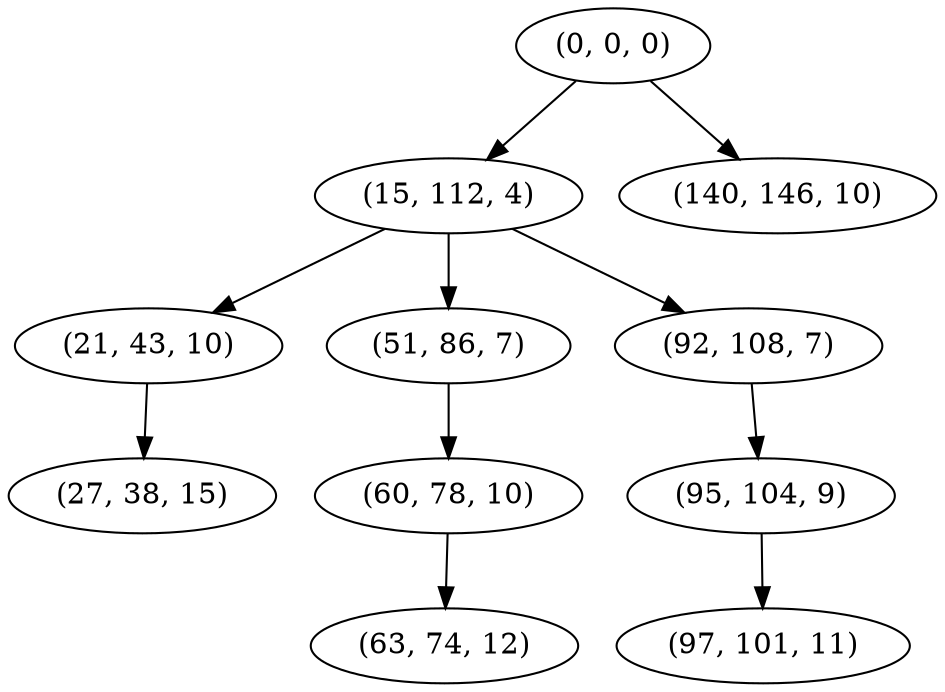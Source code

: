 digraph tree {
    "(0, 0, 0)";
    "(15, 112, 4)";
    "(21, 43, 10)";
    "(27, 38, 15)";
    "(51, 86, 7)";
    "(60, 78, 10)";
    "(63, 74, 12)";
    "(92, 108, 7)";
    "(95, 104, 9)";
    "(97, 101, 11)";
    "(140, 146, 10)";
    "(0, 0, 0)" -> "(15, 112, 4)";
    "(0, 0, 0)" -> "(140, 146, 10)";
    "(15, 112, 4)" -> "(21, 43, 10)";
    "(15, 112, 4)" -> "(51, 86, 7)";
    "(15, 112, 4)" -> "(92, 108, 7)";
    "(21, 43, 10)" -> "(27, 38, 15)";
    "(51, 86, 7)" -> "(60, 78, 10)";
    "(60, 78, 10)" -> "(63, 74, 12)";
    "(92, 108, 7)" -> "(95, 104, 9)";
    "(95, 104, 9)" -> "(97, 101, 11)";
}
